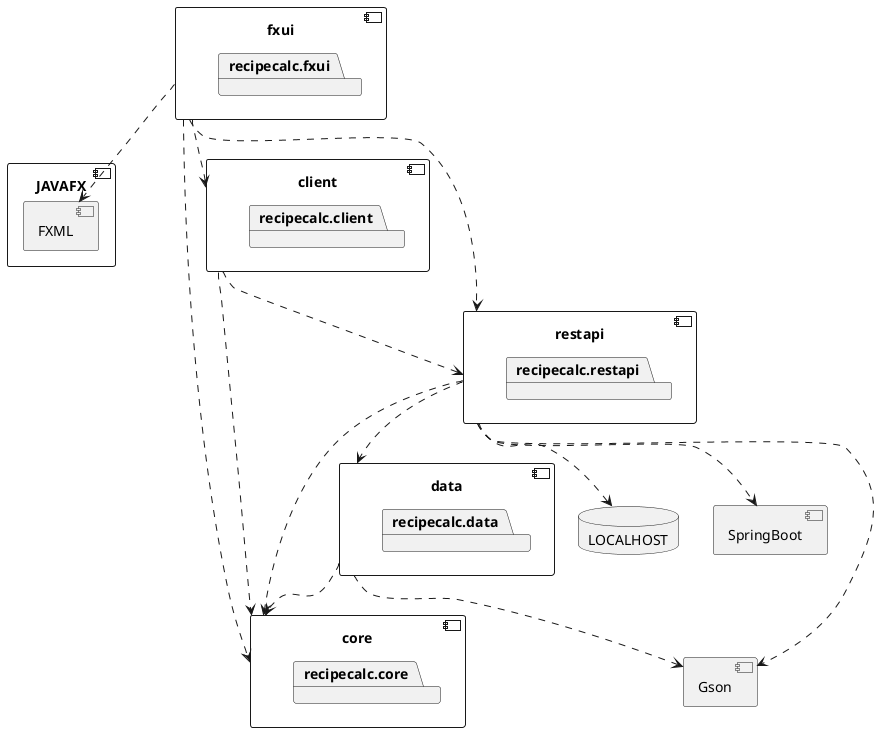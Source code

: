 @startuml packageDiagram

component JAVAFX {
  component FXML
}

component Gson

component fxui {
  package "recipecalc.fxui"

}

component client {
  package "recipecalc.client"
}

component core {
  package "recipecalc.core"
}

component data {
  package "recipecalc.data"
}

component restapi {
  package "recipecalc.restapi"
}

database LOCALHOST {

}

component SpringBoot{

}
fxui ..> FXML
fxui ..> restapi
fxui ..> client
restapi ..> data
data ..> Gson
data ..> core
client ..> core
restapi ..> core
client ..> restapi
restapi ..> Gson
restapi ..> LOCALHOST
fxui ..> core
restapi ..> SpringBoot

@enduml